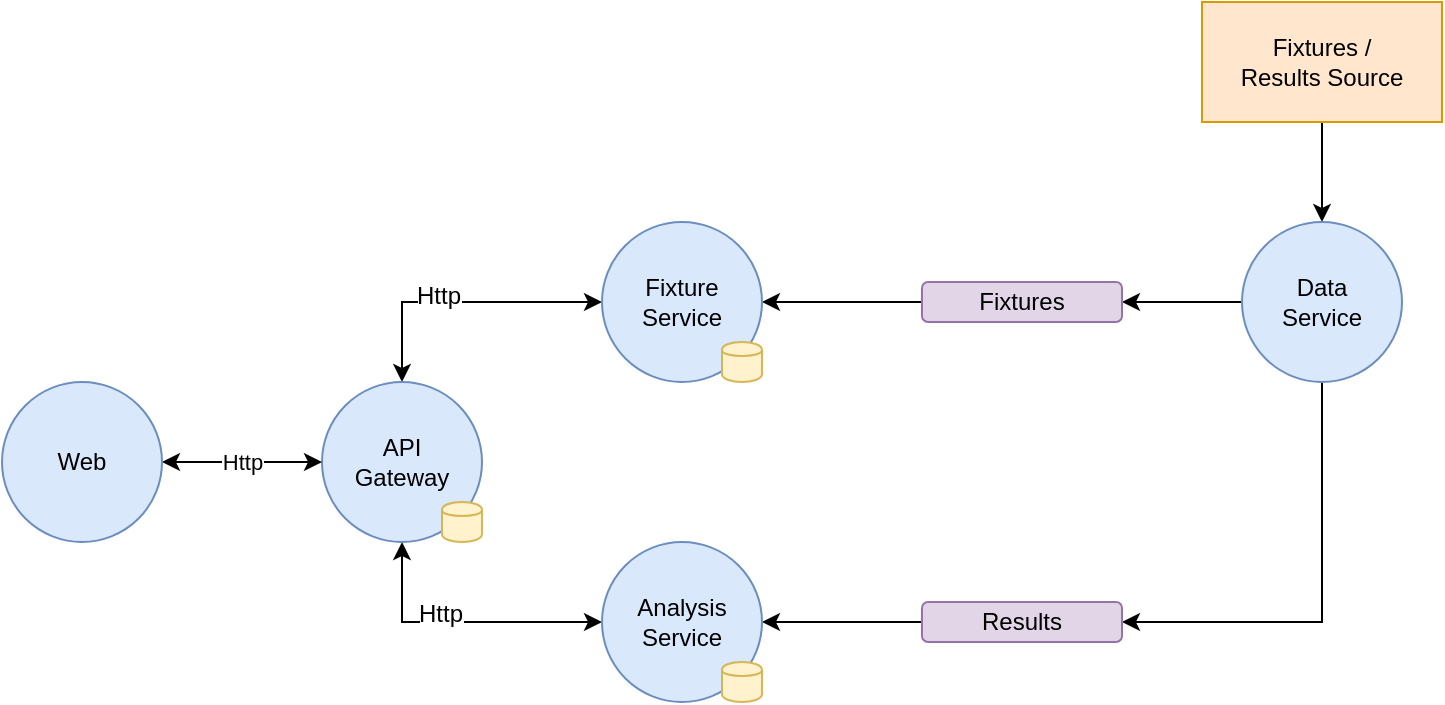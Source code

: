 <mxfile version="12.4.7" type="github">
  <diagram id="yY3yx_GlZeHFRDWFk1nt" name="Page-1">
    <mxGraphModel dx="1422" dy="762" grid="1" gridSize="10" guides="1" tooltips="1" connect="1" arrows="1" fold="1" page="1" pageScale="1" pageWidth="827" pageHeight="1169" math="0" shadow="0">
      <root>
        <mxCell id="0"/>
        <mxCell id="1" parent="0"/>
        <mxCell id="xwg1C_ppUjHeThBCU54N-3" style="edgeStyle=orthogonalEdgeStyle;rounded=0;orthogonalLoop=1;jettySize=auto;html=1;exitX=0.5;exitY=1;exitDx=0;exitDy=0;entryX=0.5;entryY=0;entryDx=0;entryDy=0;" edge="1" parent="1" source="xwg1C_ppUjHeThBCU54N-1" target="xwg1C_ppUjHeThBCU54N-2">
          <mxGeometry relative="1" as="geometry"/>
        </mxCell>
        <mxCell id="xwg1C_ppUjHeThBCU54N-1" value="Fixtures /&lt;br&gt;Results Source" style="rounded=0;whiteSpace=wrap;html=1;fillColor=#ffe6cc;strokeColor=#d79b00;" vertex="1" parent="1">
          <mxGeometry x="680" y="10" width="120" height="60" as="geometry"/>
        </mxCell>
        <mxCell id="xwg1C_ppUjHeThBCU54N-5" style="edgeStyle=orthogonalEdgeStyle;rounded=0;orthogonalLoop=1;jettySize=auto;html=1;exitX=0;exitY=0.5;exitDx=0;exitDy=0;entryX=1;entryY=0.5;entryDx=0;entryDy=0;" edge="1" parent="1" source="xwg1C_ppUjHeThBCU54N-2" target="xwg1C_ppUjHeThBCU54N-4">
          <mxGeometry relative="1" as="geometry"/>
        </mxCell>
        <mxCell id="xwg1C_ppUjHeThBCU54N-7" style="edgeStyle=orthogonalEdgeStyle;rounded=0;orthogonalLoop=1;jettySize=auto;html=1;exitX=0.5;exitY=1;exitDx=0;exitDy=0;entryX=1;entryY=0.5;entryDx=0;entryDy=0;" edge="1" parent="1" source="xwg1C_ppUjHeThBCU54N-2" target="xwg1C_ppUjHeThBCU54N-6">
          <mxGeometry relative="1" as="geometry"/>
        </mxCell>
        <mxCell id="xwg1C_ppUjHeThBCU54N-2" value="Data&lt;br&gt;Service" style="ellipse;whiteSpace=wrap;html=1;aspect=fixed;fillColor=#dae8fc;strokeColor=#6c8ebf;" vertex="1" parent="1">
          <mxGeometry x="700" y="120" width="80" height="80" as="geometry"/>
        </mxCell>
        <mxCell id="xwg1C_ppUjHeThBCU54N-13" value="" style="edgeStyle=orthogonalEdgeStyle;rounded=0;orthogonalLoop=1;jettySize=auto;html=1;" edge="1" parent="1" source="xwg1C_ppUjHeThBCU54N-4" target="xwg1C_ppUjHeThBCU54N-11">
          <mxGeometry relative="1" as="geometry"/>
        </mxCell>
        <mxCell id="xwg1C_ppUjHeThBCU54N-4" value="Fixtures" style="rounded=1;whiteSpace=wrap;html=1;fillColor=#e1d5e7;strokeColor=#9673a6;" vertex="1" parent="1">
          <mxGeometry x="540" y="150" width="100" height="20" as="geometry"/>
        </mxCell>
        <mxCell id="xwg1C_ppUjHeThBCU54N-9" style="edgeStyle=orthogonalEdgeStyle;rounded=0;orthogonalLoop=1;jettySize=auto;html=1;exitX=0;exitY=0.5;exitDx=0;exitDy=0;entryX=1;entryY=0.5;entryDx=0;entryDy=0;" edge="1" parent="1" source="xwg1C_ppUjHeThBCU54N-6" target="xwg1C_ppUjHeThBCU54N-8">
          <mxGeometry relative="1" as="geometry"/>
        </mxCell>
        <mxCell id="xwg1C_ppUjHeThBCU54N-6" value="Results" style="rounded=1;whiteSpace=wrap;html=1;fillColor=#e1d5e7;strokeColor=#9673a6;" vertex="1" parent="1">
          <mxGeometry x="540" y="310" width="100" height="20" as="geometry"/>
        </mxCell>
        <mxCell id="xwg1C_ppUjHeThBCU54N-16" value="" style="edgeStyle=orthogonalEdgeStyle;rounded=0;orthogonalLoop=1;jettySize=auto;html=1;entryX=0.5;entryY=1;entryDx=0;entryDy=0;startArrow=classic;startFill=1;" edge="1" parent="1" source="xwg1C_ppUjHeThBCU54N-8" target="xwg1C_ppUjHeThBCU54N-14">
          <mxGeometry relative="1" as="geometry">
            <mxPoint x="300" y="320" as="targetPoint"/>
          </mxGeometry>
        </mxCell>
        <mxCell id="xwg1C_ppUjHeThBCU54N-22" value="Http" style="text;html=1;align=center;verticalAlign=middle;resizable=0;points=[];labelBackgroundColor=#ffffff;" vertex="1" connectable="0" parent="xwg1C_ppUjHeThBCU54N-16">
          <mxGeometry x="0.157" y="-4" relative="1" as="geometry">
            <mxPoint as="offset"/>
          </mxGeometry>
        </mxCell>
        <mxCell id="xwg1C_ppUjHeThBCU54N-8" value="Analysis&lt;br&gt;Service" style="ellipse;whiteSpace=wrap;html=1;aspect=fixed;fillColor=#dae8fc;strokeColor=#6c8ebf;" vertex="1" parent="1">
          <mxGeometry x="380" y="280" width="80" height="80" as="geometry"/>
        </mxCell>
        <mxCell id="xwg1C_ppUjHeThBCU54N-10" value="" style="shape=cylinder;whiteSpace=wrap;html=1;boundedLbl=1;backgroundOutline=1;fillColor=#fff2cc;strokeColor=#d6b656;" vertex="1" parent="1">
          <mxGeometry x="440" y="340" width="20" height="20" as="geometry"/>
        </mxCell>
        <mxCell id="xwg1C_ppUjHeThBCU54N-17" style="edgeStyle=orthogonalEdgeStyle;rounded=0;orthogonalLoop=1;jettySize=auto;html=1;exitX=0;exitY=0.5;exitDx=0;exitDy=0;entryX=0.5;entryY=0;entryDx=0;entryDy=0;startArrow=classic;startFill=1;" edge="1" parent="1" source="xwg1C_ppUjHeThBCU54N-11" target="xwg1C_ppUjHeThBCU54N-14">
          <mxGeometry relative="1" as="geometry"/>
        </mxCell>
        <mxCell id="xwg1C_ppUjHeThBCU54N-21" value="Http" style="text;html=1;align=center;verticalAlign=middle;resizable=0;points=[];labelBackgroundColor=#ffffff;" vertex="1" connectable="0" parent="xwg1C_ppUjHeThBCU54N-17">
          <mxGeometry x="0.171" y="-3" relative="1" as="geometry">
            <mxPoint as="offset"/>
          </mxGeometry>
        </mxCell>
        <mxCell id="xwg1C_ppUjHeThBCU54N-11" value="Fixture&lt;br&gt;Service" style="ellipse;whiteSpace=wrap;html=1;aspect=fixed;fillColor=#dae8fc;strokeColor=#6c8ebf;" vertex="1" parent="1">
          <mxGeometry x="380" y="120" width="80" height="80" as="geometry"/>
        </mxCell>
        <mxCell id="xwg1C_ppUjHeThBCU54N-12" value="" style="shape=cylinder;whiteSpace=wrap;html=1;boundedLbl=1;backgroundOutline=1;fillColor=#fff2cc;strokeColor=#d6b656;" vertex="1" parent="1">
          <mxGeometry x="440" y="180" width="20" height="20" as="geometry"/>
        </mxCell>
        <mxCell id="xwg1C_ppUjHeThBCU54N-14" value="API&lt;br&gt;Gateway" style="ellipse;whiteSpace=wrap;html=1;aspect=fixed;fillColor=#dae8fc;strokeColor=#6c8ebf;" vertex="1" parent="1">
          <mxGeometry x="240" y="200" width="80" height="80" as="geometry"/>
        </mxCell>
        <mxCell id="xwg1C_ppUjHeThBCU54N-18" value="" style="shape=cylinder;whiteSpace=wrap;html=1;boundedLbl=1;backgroundOutline=1;fillColor=#fff2cc;strokeColor=#d6b656;" vertex="1" parent="1">
          <mxGeometry x="300" y="260" width="20" height="20" as="geometry"/>
        </mxCell>
        <mxCell id="xwg1C_ppUjHeThBCU54N-20" value="Http" style="edgeStyle=orthogonalEdgeStyle;rounded=0;orthogonalLoop=1;jettySize=auto;html=1;startArrow=classic;startFill=1;" edge="1" parent="1" source="xwg1C_ppUjHeThBCU54N-19" target="xwg1C_ppUjHeThBCU54N-14">
          <mxGeometry relative="1" as="geometry"/>
        </mxCell>
        <mxCell id="xwg1C_ppUjHeThBCU54N-19" value="Web" style="ellipse;whiteSpace=wrap;html=1;aspect=fixed;fillColor=#dae8fc;strokeColor=#6c8ebf;" vertex="1" parent="1">
          <mxGeometry x="80" y="200" width="80" height="80" as="geometry"/>
        </mxCell>
      </root>
    </mxGraphModel>
  </diagram>
</mxfile>
